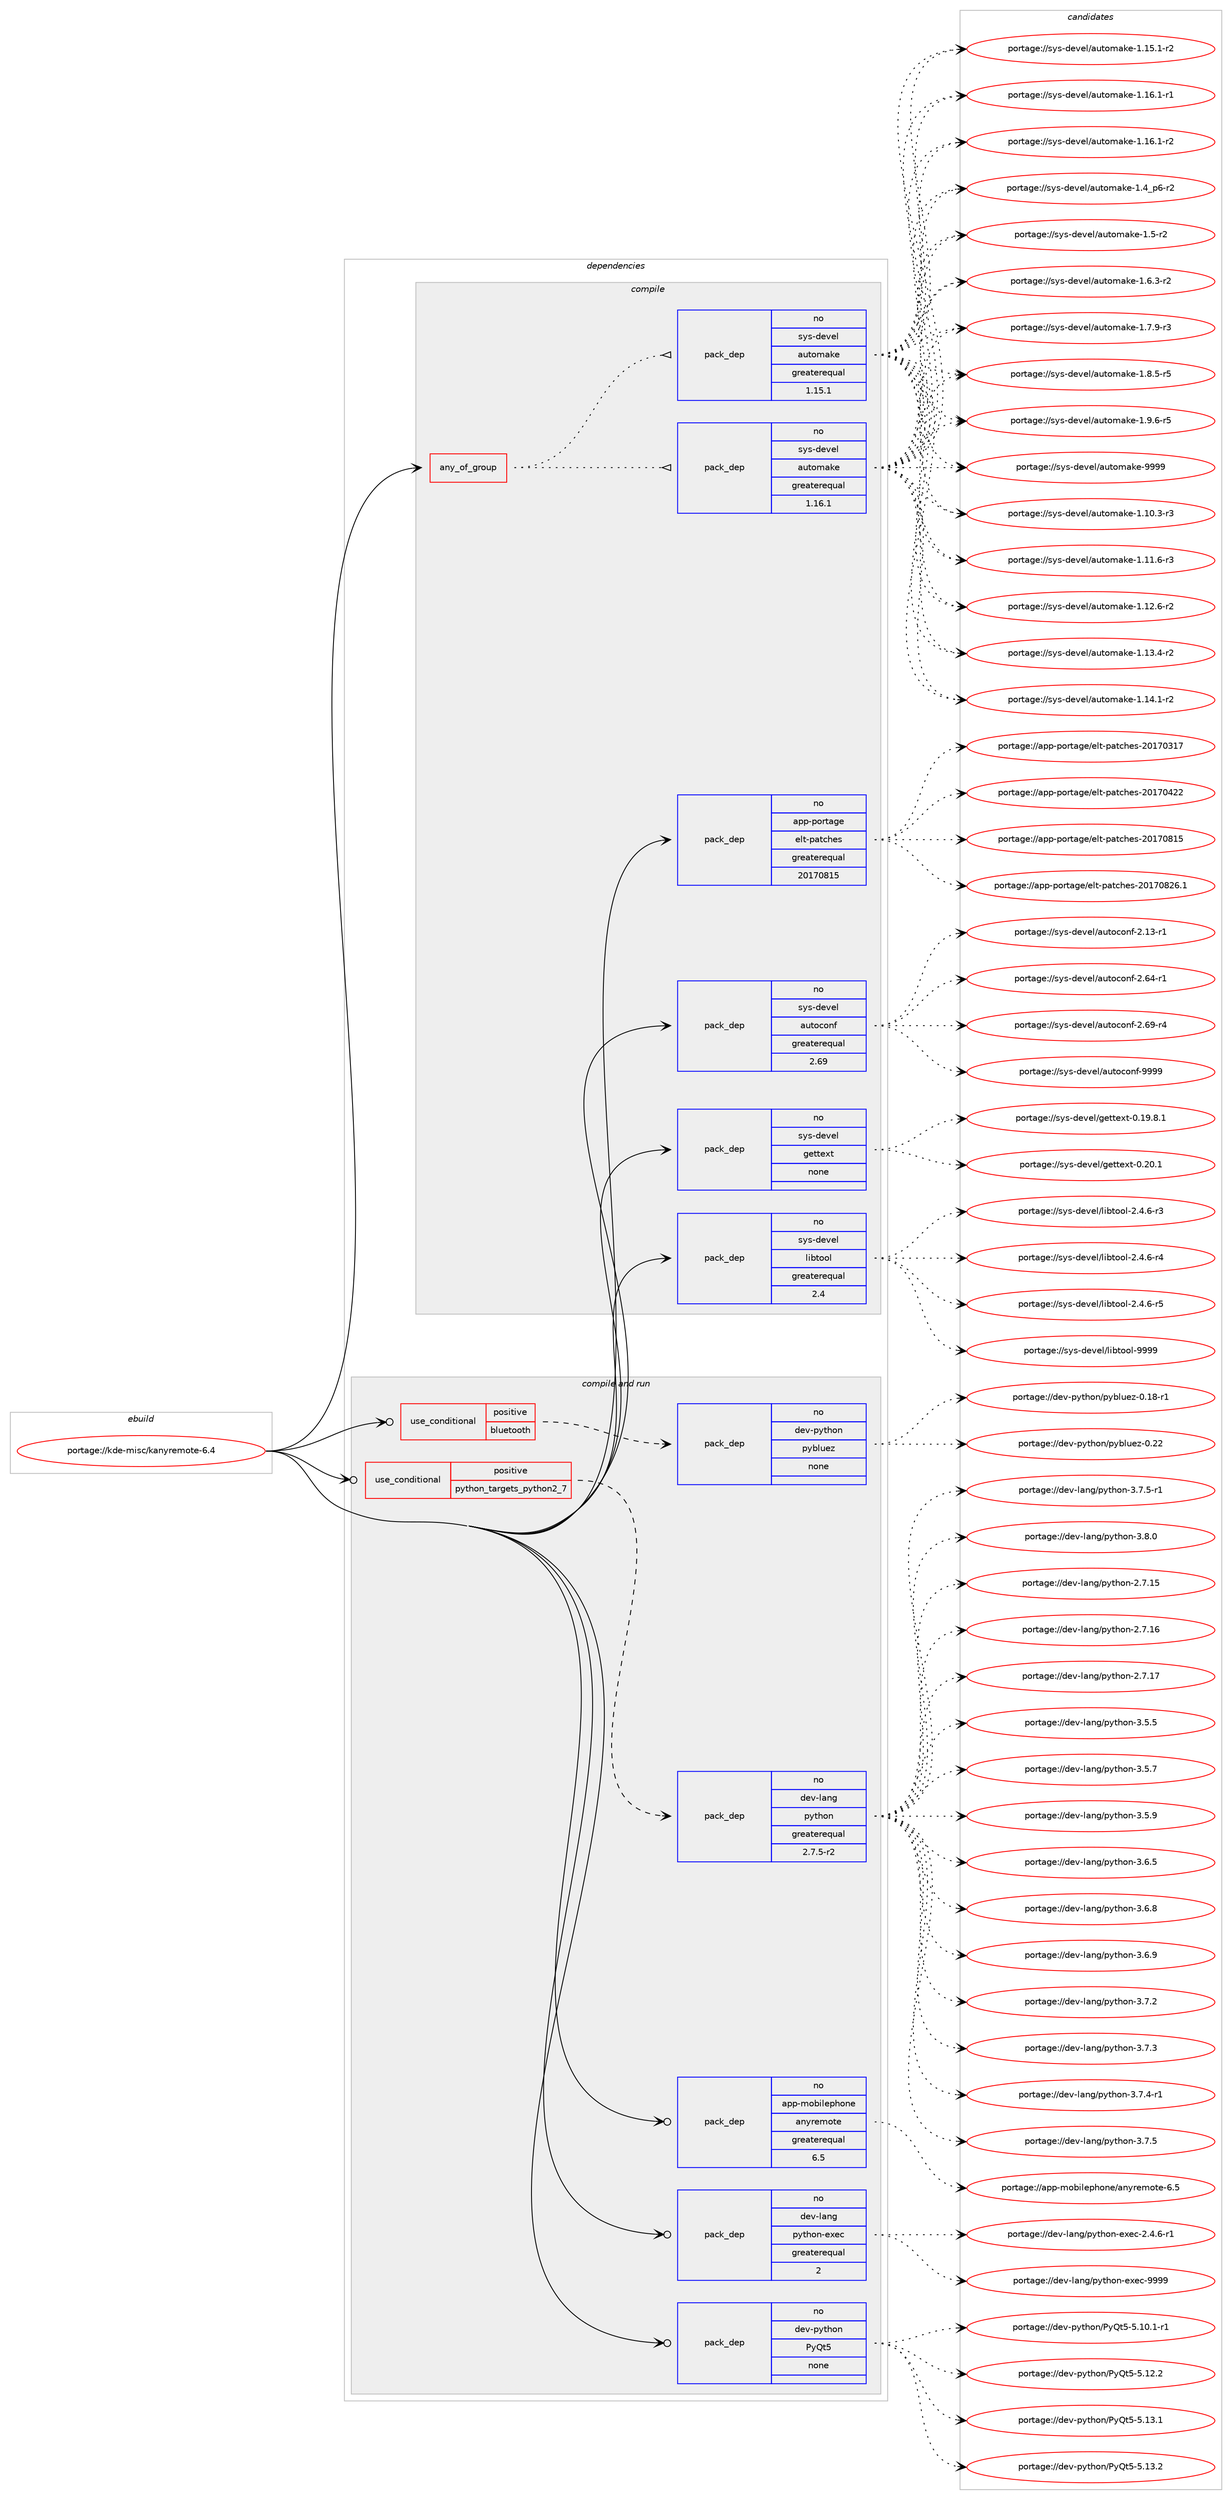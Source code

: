 digraph prolog {

# *************
# Graph options
# *************

newrank=true;
concentrate=true;
compound=true;
graph [rankdir=LR,fontname=Helvetica,fontsize=10,ranksep=1.5];#, ranksep=2.5, nodesep=0.2];
edge  [arrowhead=vee];
node  [fontname=Helvetica,fontsize=10];

# **********
# The ebuild
# **********

subgraph cluster_leftcol {
color=gray;
rank=same;
label=<<i>ebuild</i>>;
id [label="portage://kde-misc/kanyremote-6.4", color=red, width=4, href="../kde-misc/kanyremote-6.4.svg"];
}

# ****************
# The dependencies
# ****************

subgraph cluster_midcol {
color=gray;
label=<<i>dependencies</i>>;
subgraph cluster_compile {
fillcolor="#eeeeee";
style=filled;
label=<<i>compile</i>>;
subgraph any4605 {
dependency299402 [label=<<TABLE BORDER="0" CELLBORDER="1" CELLSPACING="0" CELLPADDING="4"><TR><TD CELLPADDING="10">any_of_group</TD></TR></TABLE>>, shape=none, color=red];subgraph pack218758 {
dependency299403 [label=<<TABLE BORDER="0" CELLBORDER="1" CELLSPACING="0" CELLPADDING="4" WIDTH="220"><TR><TD ROWSPAN="6" CELLPADDING="30">pack_dep</TD></TR><TR><TD WIDTH="110">no</TD></TR><TR><TD>sys-devel</TD></TR><TR><TD>automake</TD></TR><TR><TD>greaterequal</TD></TR><TR><TD>1.16.1</TD></TR></TABLE>>, shape=none, color=blue];
}
dependency299402:e -> dependency299403:w [weight=20,style="dotted",arrowhead="oinv"];
subgraph pack218759 {
dependency299404 [label=<<TABLE BORDER="0" CELLBORDER="1" CELLSPACING="0" CELLPADDING="4" WIDTH="220"><TR><TD ROWSPAN="6" CELLPADDING="30">pack_dep</TD></TR><TR><TD WIDTH="110">no</TD></TR><TR><TD>sys-devel</TD></TR><TR><TD>automake</TD></TR><TR><TD>greaterequal</TD></TR><TR><TD>1.15.1</TD></TR></TABLE>>, shape=none, color=blue];
}
dependency299402:e -> dependency299404:w [weight=20,style="dotted",arrowhead="oinv"];
}
id:e -> dependency299402:w [weight=20,style="solid",arrowhead="vee"];
subgraph pack218760 {
dependency299405 [label=<<TABLE BORDER="0" CELLBORDER="1" CELLSPACING="0" CELLPADDING="4" WIDTH="220"><TR><TD ROWSPAN="6" CELLPADDING="30">pack_dep</TD></TR><TR><TD WIDTH="110">no</TD></TR><TR><TD>app-portage</TD></TR><TR><TD>elt-patches</TD></TR><TR><TD>greaterequal</TD></TR><TR><TD>20170815</TD></TR></TABLE>>, shape=none, color=blue];
}
id:e -> dependency299405:w [weight=20,style="solid",arrowhead="vee"];
subgraph pack218761 {
dependency299406 [label=<<TABLE BORDER="0" CELLBORDER="1" CELLSPACING="0" CELLPADDING="4" WIDTH="220"><TR><TD ROWSPAN="6" CELLPADDING="30">pack_dep</TD></TR><TR><TD WIDTH="110">no</TD></TR><TR><TD>sys-devel</TD></TR><TR><TD>autoconf</TD></TR><TR><TD>greaterequal</TD></TR><TR><TD>2.69</TD></TR></TABLE>>, shape=none, color=blue];
}
id:e -> dependency299406:w [weight=20,style="solid",arrowhead="vee"];
subgraph pack218762 {
dependency299407 [label=<<TABLE BORDER="0" CELLBORDER="1" CELLSPACING="0" CELLPADDING="4" WIDTH="220"><TR><TD ROWSPAN="6" CELLPADDING="30">pack_dep</TD></TR><TR><TD WIDTH="110">no</TD></TR><TR><TD>sys-devel</TD></TR><TR><TD>gettext</TD></TR><TR><TD>none</TD></TR><TR><TD></TD></TR></TABLE>>, shape=none, color=blue];
}
id:e -> dependency299407:w [weight=20,style="solid",arrowhead="vee"];
subgraph pack218763 {
dependency299408 [label=<<TABLE BORDER="0" CELLBORDER="1" CELLSPACING="0" CELLPADDING="4" WIDTH="220"><TR><TD ROWSPAN="6" CELLPADDING="30">pack_dep</TD></TR><TR><TD WIDTH="110">no</TD></TR><TR><TD>sys-devel</TD></TR><TR><TD>libtool</TD></TR><TR><TD>greaterequal</TD></TR><TR><TD>2.4</TD></TR></TABLE>>, shape=none, color=blue];
}
id:e -> dependency299408:w [weight=20,style="solid",arrowhead="vee"];
}
subgraph cluster_compileandrun {
fillcolor="#eeeeee";
style=filled;
label=<<i>compile and run</i>>;
subgraph cond75938 {
dependency299409 [label=<<TABLE BORDER="0" CELLBORDER="1" CELLSPACING="0" CELLPADDING="4"><TR><TD ROWSPAN="3" CELLPADDING="10">use_conditional</TD></TR><TR><TD>positive</TD></TR><TR><TD>bluetooth</TD></TR></TABLE>>, shape=none, color=red];
subgraph pack218764 {
dependency299410 [label=<<TABLE BORDER="0" CELLBORDER="1" CELLSPACING="0" CELLPADDING="4" WIDTH="220"><TR><TD ROWSPAN="6" CELLPADDING="30">pack_dep</TD></TR><TR><TD WIDTH="110">no</TD></TR><TR><TD>dev-python</TD></TR><TR><TD>pybluez</TD></TR><TR><TD>none</TD></TR><TR><TD></TD></TR></TABLE>>, shape=none, color=blue];
}
dependency299409:e -> dependency299410:w [weight=20,style="dashed",arrowhead="vee"];
}
id:e -> dependency299409:w [weight=20,style="solid",arrowhead="odotvee"];
subgraph cond75939 {
dependency299411 [label=<<TABLE BORDER="0" CELLBORDER="1" CELLSPACING="0" CELLPADDING="4"><TR><TD ROWSPAN="3" CELLPADDING="10">use_conditional</TD></TR><TR><TD>positive</TD></TR><TR><TD>python_targets_python2_7</TD></TR></TABLE>>, shape=none, color=red];
subgraph pack218765 {
dependency299412 [label=<<TABLE BORDER="0" CELLBORDER="1" CELLSPACING="0" CELLPADDING="4" WIDTH="220"><TR><TD ROWSPAN="6" CELLPADDING="30">pack_dep</TD></TR><TR><TD WIDTH="110">no</TD></TR><TR><TD>dev-lang</TD></TR><TR><TD>python</TD></TR><TR><TD>greaterequal</TD></TR><TR><TD>2.7.5-r2</TD></TR></TABLE>>, shape=none, color=blue];
}
dependency299411:e -> dependency299412:w [weight=20,style="dashed",arrowhead="vee"];
}
id:e -> dependency299411:w [weight=20,style="solid",arrowhead="odotvee"];
subgraph pack218766 {
dependency299413 [label=<<TABLE BORDER="0" CELLBORDER="1" CELLSPACING="0" CELLPADDING="4" WIDTH="220"><TR><TD ROWSPAN="6" CELLPADDING="30">pack_dep</TD></TR><TR><TD WIDTH="110">no</TD></TR><TR><TD>app-mobilephone</TD></TR><TR><TD>anyremote</TD></TR><TR><TD>greaterequal</TD></TR><TR><TD>6.5</TD></TR></TABLE>>, shape=none, color=blue];
}
id:e -> dependency299413:w [weight=20,style="solid",arrowhead="odotvee"];
subgraph pack218767 {
dependency299414 [label=<<TABLE BORDER="0" CELLBORDER="1" CELLSPACING="0" CELLPADDING="4" WIDTH="220"><TR><TD ROWSPAN="6" CELLPADDING="30">pack_dep</TD></TR><TR><TD WIDTH="110">no</TD></TR><TR><TD>dev-lang</TD></TR><TR><TD>python-exec</TD></TR><TR><TD>greaterequal</TD></TR><TR><TD>2</TD></TR></TABLE>>, shape=none, color=blue];
}
id:e -> dependency299414:w [weight=20,style="solid",arrowhead="odotvee"];
subgraph pack218768 {
dependency299415 [label=<<TABLE BORDER="0" CELLBORDER="1" CELLSPACING="0" CELLPADDING="4" WIDTH="220"><TR><TD ROWSPAN="6" CELLPADDING="30">pack_dep</TD></TR><TR><TD WIDTH="110">no</TD></TR><TR><TD>dev-python</TD></TR><TR><TD>PyQt5</TD></TR><TR><TD>none</TD></TR><TR><TD></TD></TR></TABLE>>, shape=none, color=blue];
}
id:e -> dependency299415:w [weight=20,style="solid",arrowhead="odotvee"];
}
subgraph cluster_run {
fillcolor="#eeeeee";
style=filled;
label=<<i>run</i>>;
}
}

# **************
# The candidates
# **************

subgraph cluster_choices {
rank=same;
color=gray;
label=<<i>candidates</i>>;

subgraph choice218758 {
color=black;
nodesep=1;
choiceportage11512111545100101118101108479711711611110997107101454946494846514511451 [label="portage://sys-devel/automake-1.10.3-r3", color=red, width=4,href="../sys-devel/automake-1.10.3-r3.svg"];
choiceportage11512111545100101118101108479711711611110997107101454946494946544511451 [label="portage://sys-devel/automake-1.11.6-r3", color=red, width=4,href="../sys-devel/automake-1.11.6-r3.svg"];
choiceportage11512111545100101118101108479711711611110997107101454946495046544511450 [label="portage://sys-devel/automake-1.12.6-r2", color=red, width=4,href="../sys-devel/automake-1.12.6-r2.svg"];
choiceportage11512111545100101118101108479711711611110997107101454946495146524511450 [label="portage://sys-devel/automake-1.13.4-r2", color=red, width=4,href="../sys-devel/automake-1.13.4-r2.svg"];
choiceportage11512111545100101118101108479711711611110997107101454946495246494511450 [label="portage://sys-devel/automake-1.14.1-r2", color=red, width=4,href="../sys-devel/automake-1.14.1-r2.svg"];
choiceportage11512111545100101118101108479711711611110997107101454946495346494511450 [label="portage://sys-devel/automake-1.15.1-r2", color=red, width=4,href="../sys-devel/automake-1.15.1-r2.svg"];
choiceportage11512111545100101118101108479711711611110997107101454946495446494511449 [label="portage://sys-devel/automake-1.16.1-r1", color=red, width=4,href="../sys-devel/automake-1.16.1-r1.svg"];
choiceportage11512111545100101118101108479711711611110997107101454946495446494511450 [label="portage://sys-devel/automake-1.16.1-r2", color=red, width=4,href="../sys-devel/automake-1.16.1-r2.svg"];
choiceportage115121115451001011181011084797117116111109971071014549465295112544511450 [label="portage://sys-devel/automake-1.4_p6-r2", color=red, width=4,href="../sys-devel/automake-1.4_p6-r2.svg"];
choiceportage11512111545100101118101108479711711611110997107101454946534511450 [label="portage://sys-devel/automake-1.5-r2", color=red, width=4,href="../sys-devel/automake-1.5-r2.svg"];
choiceportage115121115451001011181011084797117116111109971071014549465446514511450 [label="portage://sys-devel/automake-1.6.3-r2", color=red, width=4,href="../sys-devel/automake-1.6.3-r2.svg"];
choiceportage115121115451001011181011084797117116111109971071014549465546574511451 [label="portage://sys-devel/automake-1.7.9-r3", color=red, width=4,href="../sys-devel/automake-1.7.9-r3.svg"];
choiceportage115121115451001011181011084797117116111109971071014549465646534511453 [label="portage://sys-devel/automake-1.8.5-r5", color=red, width=4,href="../sys-devel/automake-1.8.5-r5.svg"];
choiceportage115121115451001011181011084797117116111109971071014549465746544511453 [label="portage://sys-devel/automake-1.9.6-r5", color=red, width=4,href="../sys-devel/automake-1.9.6-r5.svg"];
choiceportage115121115451001011181011084797117116111109971071014557575757 [label="portage://sys-devel/automake-9999", color=red, width=4,href="../sys-devel/automake-9999.svg"];
dependency299403:e -> choiceportage11512111545100101118101108479711711611110997107101454946494846514511451:w [style=dotted,weight="100"];
dependency299403:e -> choiceportage11512111545100101118101108479711711611110997107101454946494946544511451:w [style=dotted,weight="100"];
dependency299403:e -> choiceportage11512111545100101118101108479711711611110997107101454946495046544511450:w [style=dotted,weight="100"];
dependency299403:e -> choiceportage11512111545100101118101108479711711611110997107101454946495146524511450:w [style=dotted,weight="100"];
dependency299403:e -> choiceportage11512111545100101118101108479711711611110997107101454946495246494511450:w [style=dotted,weight="100"];
dependency299403:e -> choiceportage11512111545100101118101108479711711611110997107101454946495346494511450:w [style=dotted,weight="100"];
dependency299403:e -> choiceportage11512111545100101118101108479711711611110997107101454946495446494511449:w [style=dotted,weight="100"];
dependency299403:e -> choiceportage11512111545100101118101108479711711611110997107101454946495446494511450:w [style=dotted,weight="100"];
dependency299403:e -> choiceportage115121115451001011181011084797117116111109971071014549465295112544511450:w [style=dotted,weight="100"];
dependency299403:e -> choiceportage11512111545100101118101108479711711611110997107101454946534511450:w [style=dotted,weight="100"];
dependency299403:e -> choiceportage115121115451001011181011084797117116111109971071014549465446514511450:w [style=dotted,weight="100"];
dependency299403:e -> choiceportage115121115451001011181011084797117116111109971071014549465546574511451:w [style=dotted,weight="100"];
dependency299403:e -> choiceportage115121115451001011181011084797117116111109971071014549465646534511453:w [style=dotted,weight="100"];
dependency299403:e -> choiceportage115121115451001011181011084797117116111109971071014549465746544511453:w [style=dotted,weight="100"];
dependency299403:e -> choiceportage115121115451001011181011084797117116111109971071014557575757:w [style=dotted,weight="100"];
}
subgraph choice218759 {
color=black;
nodesep=1;
choiceportage11512111545100101118101108479711711611110997107101454946494846514511451 [label="portage://sys-devel/automake-1.10.3-r3", color=red, width=4,href="../sys-devel/automake-1.10.3-r3.svg"];
choiceportage11512111545100101118101108479711711611110997107101454946494946544511451 [label="portage://sys-devel/automake-1.11.6-r3", color=red, width=4,href="../sys-devel/automake-1.11.6-r3.svg"];
choiceportage11512111545100101118101108479711711611110997107101454946495046544511450 [label="portage://sys-devel/automake-1.12.6-r2", color=red, width=4,href="../sys-devel/automake-1.12.6-r2.svg"];
choiceportage11512111545100101118101108479711711611110997107101454946495146524511450 [label="portage://sys-devel/automake-1.13.4-r2", color=red, width=4,href="../sys-devel/automake-1.13.4-r2.svg"];
choiceportage11512111545100101118101108479711711611110997107101454946495246494511450 [label="portage://sys-devel/automake-1.14.1-r2", color=red, width=4,href="../sys-devel/automake-1.14.1-r2.svg"];
choiceportage11512111545100101118101108479711711611110997107101454946495346494511450 [label="portage://sys-devel/automake-1.15.1-r2", color=red, width=4,href="../sys-devel/automake-1.15.1-r2.svg"];
choiceportage11512111545100101118101108479711711611110997107101454946495446494511449 [label="portage://sys-devel/automake-1.16.1-r1", color=red, width=4,href="../sys-devel/automake-1.16.1-r1.svg"];
choiceportage11512111545100101118101108479711711611110997107101454946495446494511450 [label="portage://sys-devel/automake-1.16.1-r2", color=red, width=4,href="../sys-devel/automake-1.16.1-r2.svg"];
choiceportage115121115451001011181011084797117116111109971071014549465295112544511450 [label="portage://sys-devel/automake-1.4_p6-r2", color=red, width=4,href="../sys-devel/automake-1.4_p6-r2.svg"];
choiceportage11512111545100101118101108479711711611110997107101454946534511450 [label="portage://sys-devel/automake-1.5-r2", color=red, width=4,href="../sys-devel/automake-1.5-r2.svg"];
choiceportage115121115451001011181011084797117116111109971071014549465446514511450 [label="portage://sys-devel/automake-1.6.3-r2", color=red, width=4,href="../sys-devel/automake-1.6.3-r2.svg"];
choiceportage115121115451001011181011084797117116111109971071014549465546574511451 [label="portage://sys-devel/automake-1.7.9-r3", color=red, width=4,href="../sys-devel/automake-1.7.9-r3.svg"];
choiceportage115121115451001011181011084797117116111109971071014549465646534511453 [label="portage://sys-devel/automake-1.8.5-r5", color=red, width=4,href="../sys-devel/automake-1.8.5-r5.svg"];
choiceportage115121115451001011181011084797117116111109971071014549465746544511453 [label="portage://sys-devel/automake-1.9.6-r5", color=red, width=4,href="../sys-devel/automake-1.9.6-r5.svg"];
choiceportage115121115451001011181011084797117116111109971071014557575757 [label="portage://sys-devel/automake-9999", color=red, width=4,href="../sys-devel/automake-9999.svg"];
dependency299404:e -> choiceportage11512111545100101118101108479711711611110997107101454946494846514511451:w [style=dotted,weight="100"];
dependency299404:e -> choiceportage11512111545100101118101108479711711611110997107101454946494946544511451:w [style=dotted,weight="100"];
dependency299404:e -> choiceportage11512111545100101118101108479711711611110997107101454946495046544511450:w [style=dotted,weight="100"];
dependency299404:e -> choiceportage11512111545100101118101108479711711611110997107101454946495146524511450:w [style=dotted,weight="100"];
dependency299404:e -> choiceportage11512111545100101118101108479711711611110997107101454946495246494511450:w [style=dotted,weight="100"];
dependency299404:e -> choiceportage11512111545100101118101108479711711611110997107101454946495346494511450:w [style=dotted,weight="100"];
dependency299404:e -> choiceportage11512111545100101118101108479711711611110997107101454946495446494511449:w [style=dotted,weight="100"];
dependency299404:e -> choiceportage11512111545100101118101108479711711611110997107101454946495446494511450:w [style=dotted,weight="100"];
dependency299404:e -> choiceportage115121115451001011181011084797117116111109971071014549465295112544511450:w [style=dotted,weight="100"];
dependency299404:e -> choiceportage11512111545100101118101108479711711611110997107101454946534511450:w [style=dotted,weight="100"];
dependency299404:e -> choiceportage115121115451001011181011084797117116111109971071014549465446514511450:w [style=dotted,weight="100"];
dependency299404:e -> choiceportage115121115451001011181011084797117116111109971071014549465546574511451:w [style=dotted,weight="100"];
dependency299404:e -> choiceportage115121115451001011181011084797117116111109971071014549465646534511453:w [style=dotted,weight="100"];
dependency299404:e -> choiceportage115121115451001011181011084797117116111109971071014549465746544511453:w [style=dotted,weight="100"];
dependency299404:e -> choiceportage115121115451001011181011084797117116111109971071014557575757:w [style=dotted,weight="100"];
}
subgraph choice218760 {
color=black;
nodesep=1;
choiceportage97112112451121111141169710310147101108116451129711699104101115455048495548514955 [label="portage://app-portage/elt-patches-20170317", color=red, width=4,href="../app-portage/elt-patches-20170317.svg"];
choiceportage97112112451121111141169710310147101108116451129711699104101115455048495548525050 [label="portage://app-portage/elt-patches-20170422", color=red, width=4,href="../app-portage/elt-patches-20170422.svg"];
choiceportage97112112451121111141169710310147101108116451129711699104101115455048495548564953 [label="portage://app-portage/elt-patches-20170815", color=red, width=4,href="../app-portage/elt-patches-20170815.svg"];
choiceportage971121124511211111411697103101471011081164511297116991041011154550484955485650544649 [label="portage://app-portage/elt-patches-20170826.1", color=red, width=4,href="../app-portage/elt-patches-20170826.1.svg"];
dependency299405:e -> choiceportage97112112451121111141169710310147101108116451129711699104101115455048495548514955:w [style=dotted,weight="100"];
dependency299405:e -> choiceportage97112112451121111141169710310147101108116451129711699104101115455048495548525050:w [style=dotted,weight="100"];
dependency299405:e -> choiceportage97112112451121111141169710310147101108116451129711699104101115455048495548564953:w [style=dotted,weight="100"];
dependency299405:e -> choiceportage971121124511211111411697103101471011081164511297116991041011154550484955485650544649:w [style=dotted,weight="100"];
}
subgraph choice218761 {
color=black;
nodesep=1;
choiceportage1151211154510010111810110847971171161119911111010245504649514511449 [label="portage://sys-devel/autoconf-2.13-r1", color=red, width=4,href="../sys-devel/autoconf-2.13-r1.svg"];
choiceportage1151211154510010111810110847971171161119911111010245504654524511449 [label="portage://sys-devel/autoconf-2.64-r1", color=red, width=4,href="../sys-devel/autoconf-2.64-r1.svg"];
choiceportage1151211154510010111810110847971171161119911111010245504654574511452 [label="portage://sys-devel/autoconf-2.69-r4", color=red, width=4,href="../sys-devel/autoconf-2.69-r4.svg"];
choiceportage115121115451001011181011084797117116111991111101024557575757 [label="portage://sys-devel/autoconf-9999", color=red, width=4,href="../sys-devel/autoconf-9999.svg"];
dependency299406:e -> choiceportage1151211154510010111810110847971171161119911111010245504649514511449:w [style=dotted,weight="100"];
dependency299406:e -> choiceportage1151211154510010111810110847971171161119911111010245504654524511449:w [style=dotted,weight="100"];
dependency299406:e -> choiceportage1151211154510010111810110847971171161119911111010245504654574511452:w [style=dotted,weight="100"];
dependency299406:e -> choiceportage115121115451001011181011084797117116111991111101024557575757:w [style=dotted,weight="100"];
}
subgraph choice218762 {
color=black;
nodesep=1;
choiceportage1151211154510010111810110847103101116116101120116454846495746564649 [label="portage://sys-devel/gettext-0.19.8.1", color=red, width=4,href="../sys-devel/gettext-0.19.8.1.svg"];
choiceportage115121115451001011181011084710310111611610112011645484650484649 [label="portage://sys-devel/gettext-0.20.1", color=red, width=4,href="../sys-devel/gettext-0.20.1.svg"];
dependency299407:e -> choiceportage1151211154510010111810110847103101116116101120116454846495746564649:w [style=dotted,weight="100"];
dependency299407:e -> choiceportage115121115451001011181011084710310111611610112011645484650484649:w [style=dotted,weight="100"];
}
subgraph choice218763 {
color=black;
nodesep=1;
choiceportage1151211154510010111810110847108105981161111111084550465246544511451 [label="portage://sys-devel/libtool-2.4.6-r3", color=red, width=4,href="../sys-devel/libtool-2.4.6-r3.svg"];
choiceportage1151211154510010111810110847108105981161111111084550465246544511452 [label="portage://sys-devel/libtool-2.4.6-r4", color=red, width=4,href="../sys-devel/libtool-2.4.6-r4.svg"];
choiceportage1151211154510010111810110847108105981161111111084550465246544511453 [label="portage://sys-devel/libtool-2.4.6-r5", color=red, width=4,href="../sys-devel/libtool-2.4.6-r5.svg"];
choiceportage1151211154510010111810110847108105981161111111084557575757 [label="portage://sys-devel/libtool-9999", color=red, width=4,href="../sys-devel/libtool-9999.svg"];
dependency299408:e -> choiceportage1151211154510010111810110847108105981161111111084550465246544511451:w [style=dotted,weight="100"];
dependency299408:e -> choiceportage1151211154510010111810110847108105981161111111084550465246544511452:w [style=dotted,weight="100"];
dependency299408:e -> choiceportage1151211154510010111810110847108105981161111111084550465246544511453:w [style=dotted,weight="100"];
dependency299408:e -> choiceportage1151211154510010111810110847108105981161111111084557575757:w [style=dotted,weight="100"];
}
subgraph choice218764 {
color=black;
nodesep=1;
choiceportage10010111845112121116104111110471121219810811710112245484649564511449 [label="portage://dev-python/pybluez-0.18-r1", color=red, width=4,href="../dev-python/pybluez-0.18-r1.svg"];
choiceportage1001011184511212111610411111047112121981081171011224548465050 [label="portage://dev-python/pybluez-0.22", color=red, width=4,href="../dev-python/pybluez-0.22.svg"];
dependency299410:e -> choiceportage10010111845112121116104111110471121219810811710112245484649564511449:w [style=dotted,weight="100"];
dependency299410:e -> choiceportage1001011184511212111610411111047112121981081171011224548465050:w [style=dotted,weight="100"];
}
subgraph choice218765 {
color=black;
nodesep=1;
choiceportage10010111845108971101034711212111610411111045504655464953 [label="portage://dev-lang/python-2.7.15", color=red, width=4,href="../dev-lang/python-2.7.15.svg"];
choiceportage10010111845108971101034711212111610411111045504655464954 [label="portage://dev-lang/python-2.7.16", color=red, width=4,href="../dev-lang/python-2.7.16.svg"];
choiceportage10010111845108971101034711212111610411111045504655464955 [label="portage://dev-lang/python-2.7.17", color=red, width=4,href="../dev-lang/python-2.7.17.svg"];
choiceportage100101118451089711010347112121116104111110455146534653 [label="portage://dev-lang/python-3.5.5", color=red, width=4,href="../dev-lang/python-3.5.5.svg"];
choiceportage100101118451089711010347112121116104111110455146534655 [label="portage://dev-lang/python-3.5.7", color=red, width=4,href="../dev-lang/python-3.5.7.svg"];
choiceportage100101118451089711010347112121116104111110455146534657 [label="portage://dev-lang/python-3.5.9", color=red, width=4,href="../dev-lang/python-3.5.9.svg"];
choiceportage100101118451089711010347112121116104111110455146544653 [label="portage://dev-lang/python-3.6.5", color=red, width=4,href="../dev-lang/python-3.6.5.svg"];
choiceportage100101118451089711010347112121116104111110455146544656 [label="portage://dev-lang/python-3.6.8", color=red, width=4,href="../dev-lang/python-3.6.8.svg"];
choiceportage100101118451089711010347112121116104111110455146544657 [label="portage://dev-lang/python-3.6.9", color=red, width=4,href="../dev-lang/python-3.6.9.svg"];
choiceportage100101118451089711010347112121116104111110455146554650 [label="portage://dev-lang/python-3.7.2", color=red, width=4,href="../dev-lang/python-3.7.2.svg"];
choiceportage100101118451089711010347112121116104111110455146554651 [label="portage://dev-lang/python-3.7.3", color=red, width=4,href="../dev-lang/python-3.7.3.svg"];
choiceportage1001011184510897110103471121211161041111104551465546524511449 [label="portage://dev-lang/python-3.7.4-r1", color=red, width=4,href="../dev-lang/python-3.7.4-r1.svg"];
choiceportage100101118451089711010347112121116104111110455146554653 [label="portage://dev-lang/python-3.7.5", color=red, width=4,href="../dev-lang/python-3.7.5.svg"];
choiceportage1001011184510897110103471121211161041111104551465546534511449 [label="portage://dev-lang/python-3.7.5-r1", color=red, width=4,href="../dev-lang/python-3.7.5-r1.svg"];
choiceportage100101118451089711010347112121116104111110455146564648 [label="portage://dev-lang/python-3.8.0", color=red, width=4,href="../dev-lang/python-3.8.0.svg"];
dependency299412:e -> choiceportage10010111845108971101034711212111610411111045504655464953:w [style=dotted,weight="100"];
dependency299412:e -> choiceportage10010111845108971101034711212111610411111045504655464954:w [style=dotted,weight="100"];
dependency299412:e -> choiceportage10010111845108971101034711212111610411111045504655464955:w [style=dotted,weight="100"];
dependency299412:e -> choiceportage100101118451089711010347112121116104111110455146534653:w [style=dotted,weight="100"];
dependency299412:e -> choiceportage100101118451089711010347112121116104111110455146534655:w [style=dotted,weight="100"];
dependency299412:e -> choiceportage100101118451089711010347112121116104111110455146534657:w [style=dotted,weight="100"];
dependency299412:e -> choiceportage100101118451089711010347112121116104111110455146544653:w [style=dotted,weight="100"];
dependency299412:e -> choiceportage100101118451089711010347112121116104111110455146544656:w [style=dotted,weight="100"];
dependency299412:e -> choiceportage100101118451089711010347112121116104111110455146544657:w [style=dotted,weight="100"];
dependency299412:e -> choiceportage100101118451089711010347112121116104111110455146554650:w [style=dotted,weight="100"];
dependency299412:e -> choiceportage100101118451089711010347112121116104111110455146554651:w [style=dotted,weight="100"];
dependency299412:e -> choiceportage1001011184510897110103471121211161041111104551465546524511449:w [style=dotted,weight="100"];
dependency299412:e -> choiceportage100101118451089711010347112121116104111110455146554653:w [style=dotted,weight="100"];
dependency299412:e -> choiceportage1001011184510897110103471121211161041111104551465546534511449:w [style=dotted,weight="100"];
dependency299412:e -> choiceportage100101118451089711010347112121116104111110455146564648:w [style=dotted,weight="100"];
}
subgraph choice218766 {
color=black;
nodesep=1;
choiceportage971121124510911198105108101112104111110101479711012111410110911111610145544653 [label="portage://app-mobilephone/anyremote-6.5", color=red, width=4,href="../app-mobilephone/anyremote-6.5.svg"];
dependency299413:e -> choiceportage971121124510911198105108101112104111110101479711012111410110911111610145544653:w [style=dotted,weight="100"];
}
subgraph choice218767 {
color=black;
nodesep=1;
choiceportage10010111845108971101034711212111610411111045101120101994550465246544511449 [label="portage://dev-lang/python-exec-2.4.6-r1", color=red, width=4,href="../dev-lang/python-exec-2.4.6-r1.svg"];
choiceportage10010111845108971101034711212111610411111045101120101994557575757 [label="portage://dev-lang/python-exec-9999", color=red, width=4,href="../dev-lang/python-exec-9999.svg"];
dependency299414:e -> choiceportage10010111845108971101034711212111610411111045101120101994550465246544511449:w [style=dotted,weight="100"];
dependency299414:e -> choiceportage10010111845108971101034711212111610411111045101120101994557575757:w [style=dotted,weight="100"];
}
subgraph choice218768 {
color=black;
nodesep=1;
choiceportage1001011184511212111610411111047801218111653455346494846494511449 [label="portage://dev-python/PyQt5-5.10.1-r1", color=red, width=4,href="../dev-python/PyQt5-5.10.1-r1.svg"];
choiceportage100101118451121211161041111104780121811165345534649504650 [label="portage://dev-python/PyQt5-5.12.2", color=red, width=4,href="../dev-python/PyQt5-5.12.2.svg"];
choiceportage100101118451121211161041111104780121811165345534649514649 [label="portage://dev-python/PyQt5-5.13.1", color=red, width=4,href="../dev-python/PyQt5-5.13.1.svg"];
choiceportage100101118451121211161041111104780121811165345534649514650 [label="portage://dev-python/PyQt5-5.13.2", color=red, width=4,href="../dev-python/PyQt5-5.13.2.svg"];
dependency299415:e -> choiceportage1001011184511212111610411111047801218111653455346494846494511449:w [style=dotted,weight="100"];
dependency299415:e -> choiceportage100101118451121211161041111104780121811165345534649504650:w [style=dotted,weight="100"];
dependency299415:e -> choiceportage100101118451121211161041111104780121811165345534649514649:w [style=dotted,weight="100"];
dependency299415:e -> choiceportage100101118451121211161041111104780121811165345534649514650:w [style=dotted,weight="100"];
}
}

}
